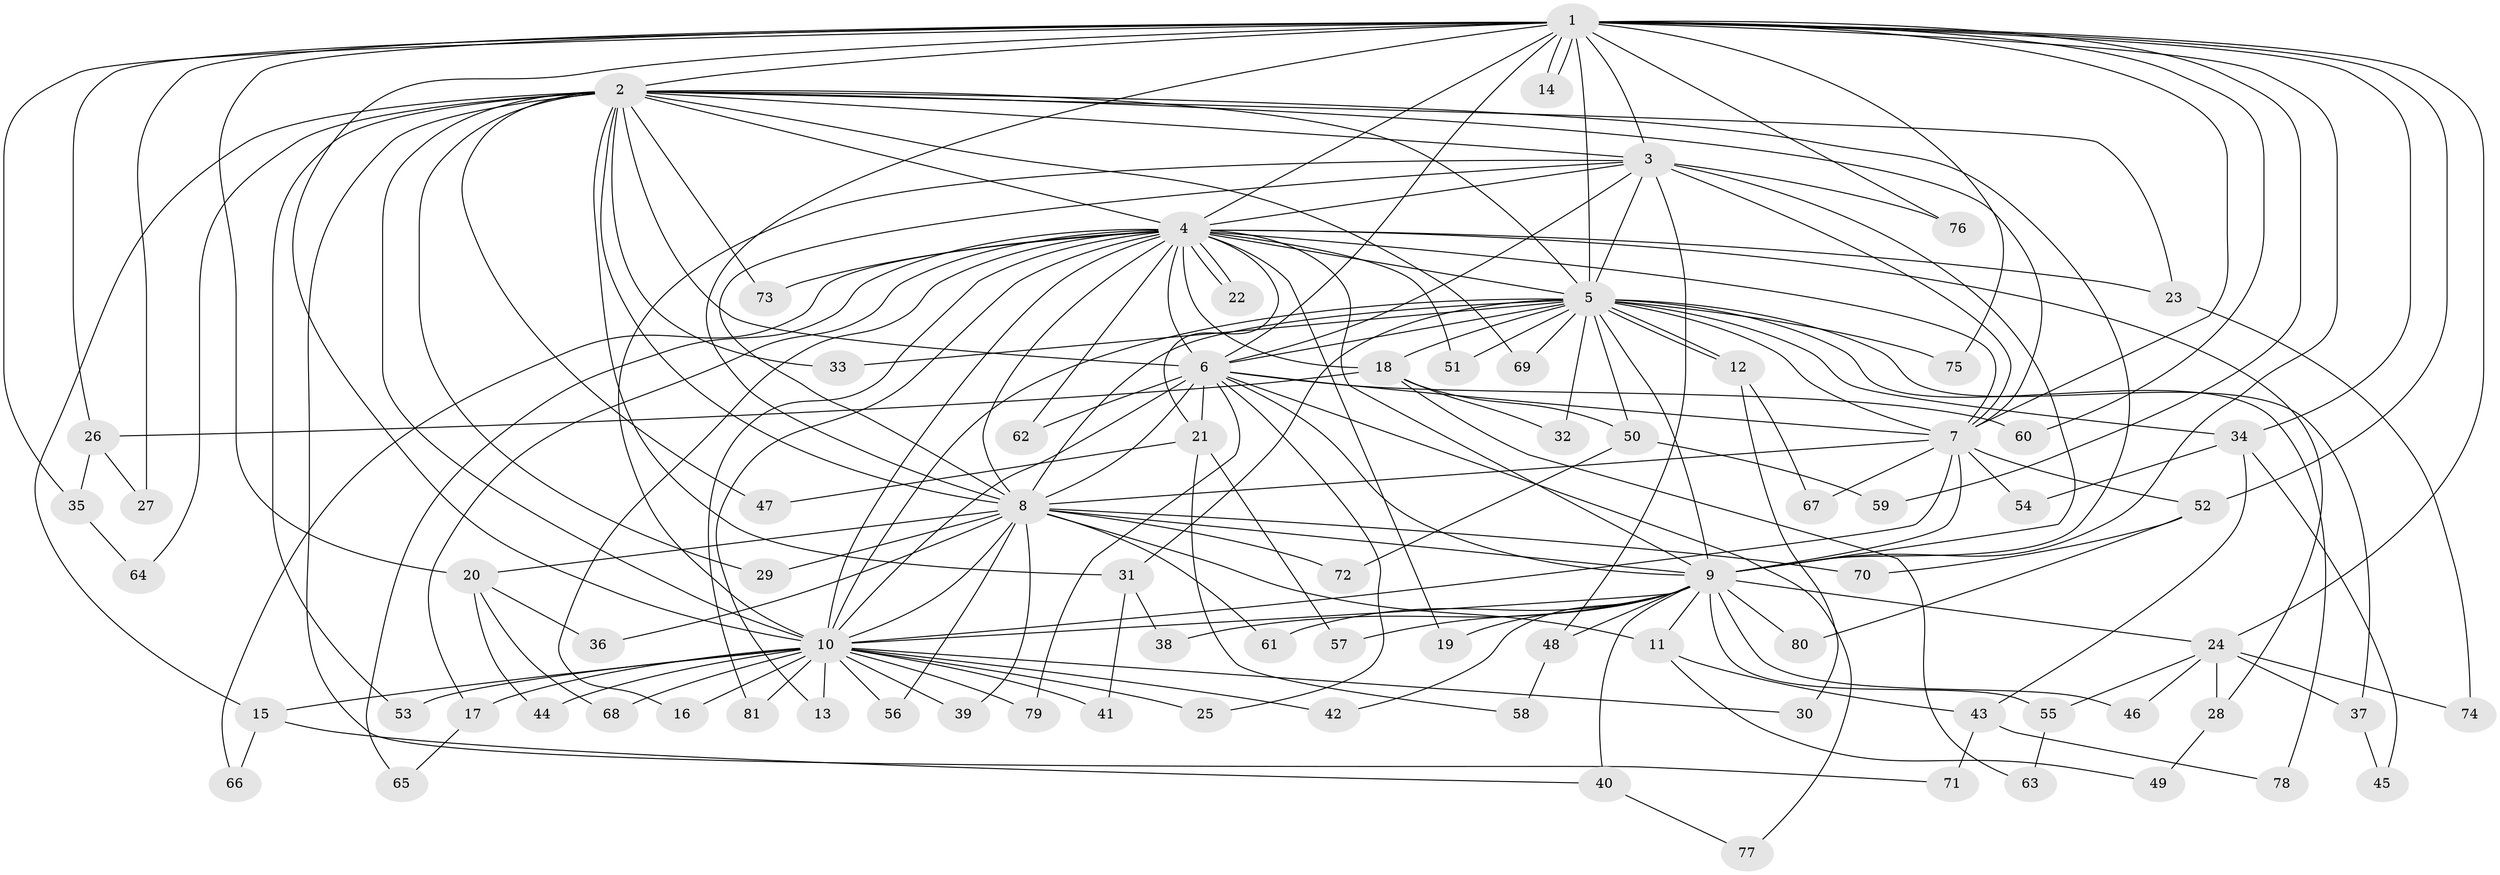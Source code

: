 // coarse degree distribution, {19: 0.020833333333333332, 17: 0.0625, 21: 0.020833333333333332, 13: 0.020833333333333332, 10: 0.020833333333333332, 15: 0.020833333333333332, 18: 0.020833333333333332, 4: 0.08333333333333333, 3: 0.125, 2: 0.5, 6: 0.020833333333333332, 5: 0.0625, 8: 0.020833333333333332}
// Generated by graph-tools (version 1.1) at 2025/17/03/04/25 18:17:29]
// undirected, 81 vertices, 187 edges
graph export_dot {
graph [start="1"]
  node [color=gray90,style=filled];
  1;
  2;
  3;
  4;
  5;
  6;
  7;
  8;
  9;
  10;
  11;
  12;
  13;
  14;
  15;
  16;
  17;
  18;
  19;
  20;
  21;
  22;
  23;
  24;
  25;
  26;
  27;
  28;
  29;
  30;
  31;
  32;
  33;
  34;
  35;
  36;
  37;
  38;
  39;
  40;
  41;
  42;
  43;
  44;
  45;
  46;
  47;
  48;
  49;
  50;
  51;
  52;
  53;
  54;
  55;
  56;
  57;
  58;
  59;
  60;
  61;
  62;
  63;
  64;
  65;
  66;
  67;
  68;
  69;
  70;
  71;
  72;
  73;
  74;
  75;
  76;
  77;
  78;
  79;
  80;
  81;
  1 -- 2;
  1 -- 3;
  1 -- 4;
  1 -- 5;
  1 -- 6;
  1 -- 7;
  1 -- 8;
  1 -- 9;
  1 -- 10;
  1 -- 14;
  1 -- 14;
  1 -- 20;
  1 -- 24;
  1 -- 26;
  1 -- 27;
  1 -- 34;
  1 -- 35;
  1 -- 52;
  1 -- 59;
  1 -- 60;
  1 -- 75;
  1 -- 76;
  2 -- 3;
  2 -- 4;
  2 -- 5;
  2 -- 6;
  2 -- 7;
  2 -- 8;
  2 -- 9;
  2 -- 10;
  2 -- 15;
  2 -- 23;
  2 -- 29;
  2 -- 31;
  2 -- 33;
  2 -- 47;
  2 -- 53;
  2 -- 64;
  2 -- 69;
  2 -- 71;
  2 -- 73;
  3 -- 4;
  3 -- 5;
  3 -- 6;
  3 -- 7;
  3 -- 8;
  3 -- 9;
  3 -- 10;
  3 -- 48;
  3 -- 76;
  4 -- 5;
  4 -- 6;
  4 -- 7;
  4 -- 8;
  4 -- 9;
  4 -- 10;
  4 -- 13;
  4 -- 16;
  4 -- 17;
  4 -- 18;
  4 -- 19;
  4 -- 21;
  4 -- 22;
  4 -- 22;
  4 -- 23;
  4 -- 28;
  4 -- 51;
  4 -- 62;
  4 -- 65;
  4 -- 66;
  4 -- 73;
  4 -- 81;
  5 -- 6;
  5 -- 7;
  5 -- 8;
  5 -- 9;
  5 -- 10;
  5 -- 12;
  5 -- 12;
  5 -- 18;
  5 -- 31;
  5 -- 32;
  5 -- 33;
  5 -- 34;
  5 -- 37;
  5 -- 50;
  5 -- 51;
  5 -- 69;
  5 -- 75;
  5 -- 78;
  6 -- 7;
  6 -- 8;
  6 -- 9;
  6 -- 10;
  6 -- 21;
  6 -- 25;
  6 -- 60;
  6 -- 62;
  6 -- 77;
  6 -- 79;
  7 -- 8;
  7 -- 9;
  7 -- 10;
  7 -- 52;
  7 -- 54;
  7 -- 67;
  8 -- 9;
  8 -- 10;
  8 -- 11;
  8 -- 20;
  8 -- 29;
  8 -- 36;
  8 -- 39;
  8 -- 56;
  8 -- 61;
  8 -- 70;
  8 -- 72;
  9 -- 10;
  9 -- 11;
  9 -- 19;
  9 -- 24;
  9 -- 38;
  9 -- 40;
  9 -- 42;
  9 -- 46;
  9 -- 48;
  9 -- 55;
  9 -- 57;
  9 -- 61;
  9 -- 80;
  10 -- 13;
  10 -- 15;
  10 -- 16;
  10 -- 17;
  10 -- 25;
  10 -- 30;
  10 -- 39;
  10 -- 41;
  10 -- 42;
  10 -- 44;
  10 -- 53;
  10 -- 56;
  10 -- 68;
  10 -- 79;
  10 -- 81;
  11 -- 43;
  11 -- 49;
  12 -- 30;
  12 -- 67;
  15 -- 40;
  15 -- 66;
  17 -- 65;
  18 -- 26;
  18 -- 32;
  18 -- 50;
  18 -- 63;
  20 -- 36;
  20 -- 44;
  20 -- 68;
  21 -- 47;
  21 -- 57;
  21 -- 58;
  23 -- 74;
  24 -- 28;
  24 -- 37;
  24 -- 46;
  24 -- 55;
  24 -- 74;
  26 -- 27;
  26 -- 35;
  28 -- 49;
  31 -- 38;
  31 -- 41;
  34 -- 43;
  34 -- 45;
  34 -- 54;
  35 -- 64;
  37 -- 45;
  40 -- 77;
  43 -- 71;
  43 -- 78;
  48 -- 58;
  50 -- 59;
  50 -- 72;
  52 -- 70;
  52 -- 80;
  55 -- 63;
}
